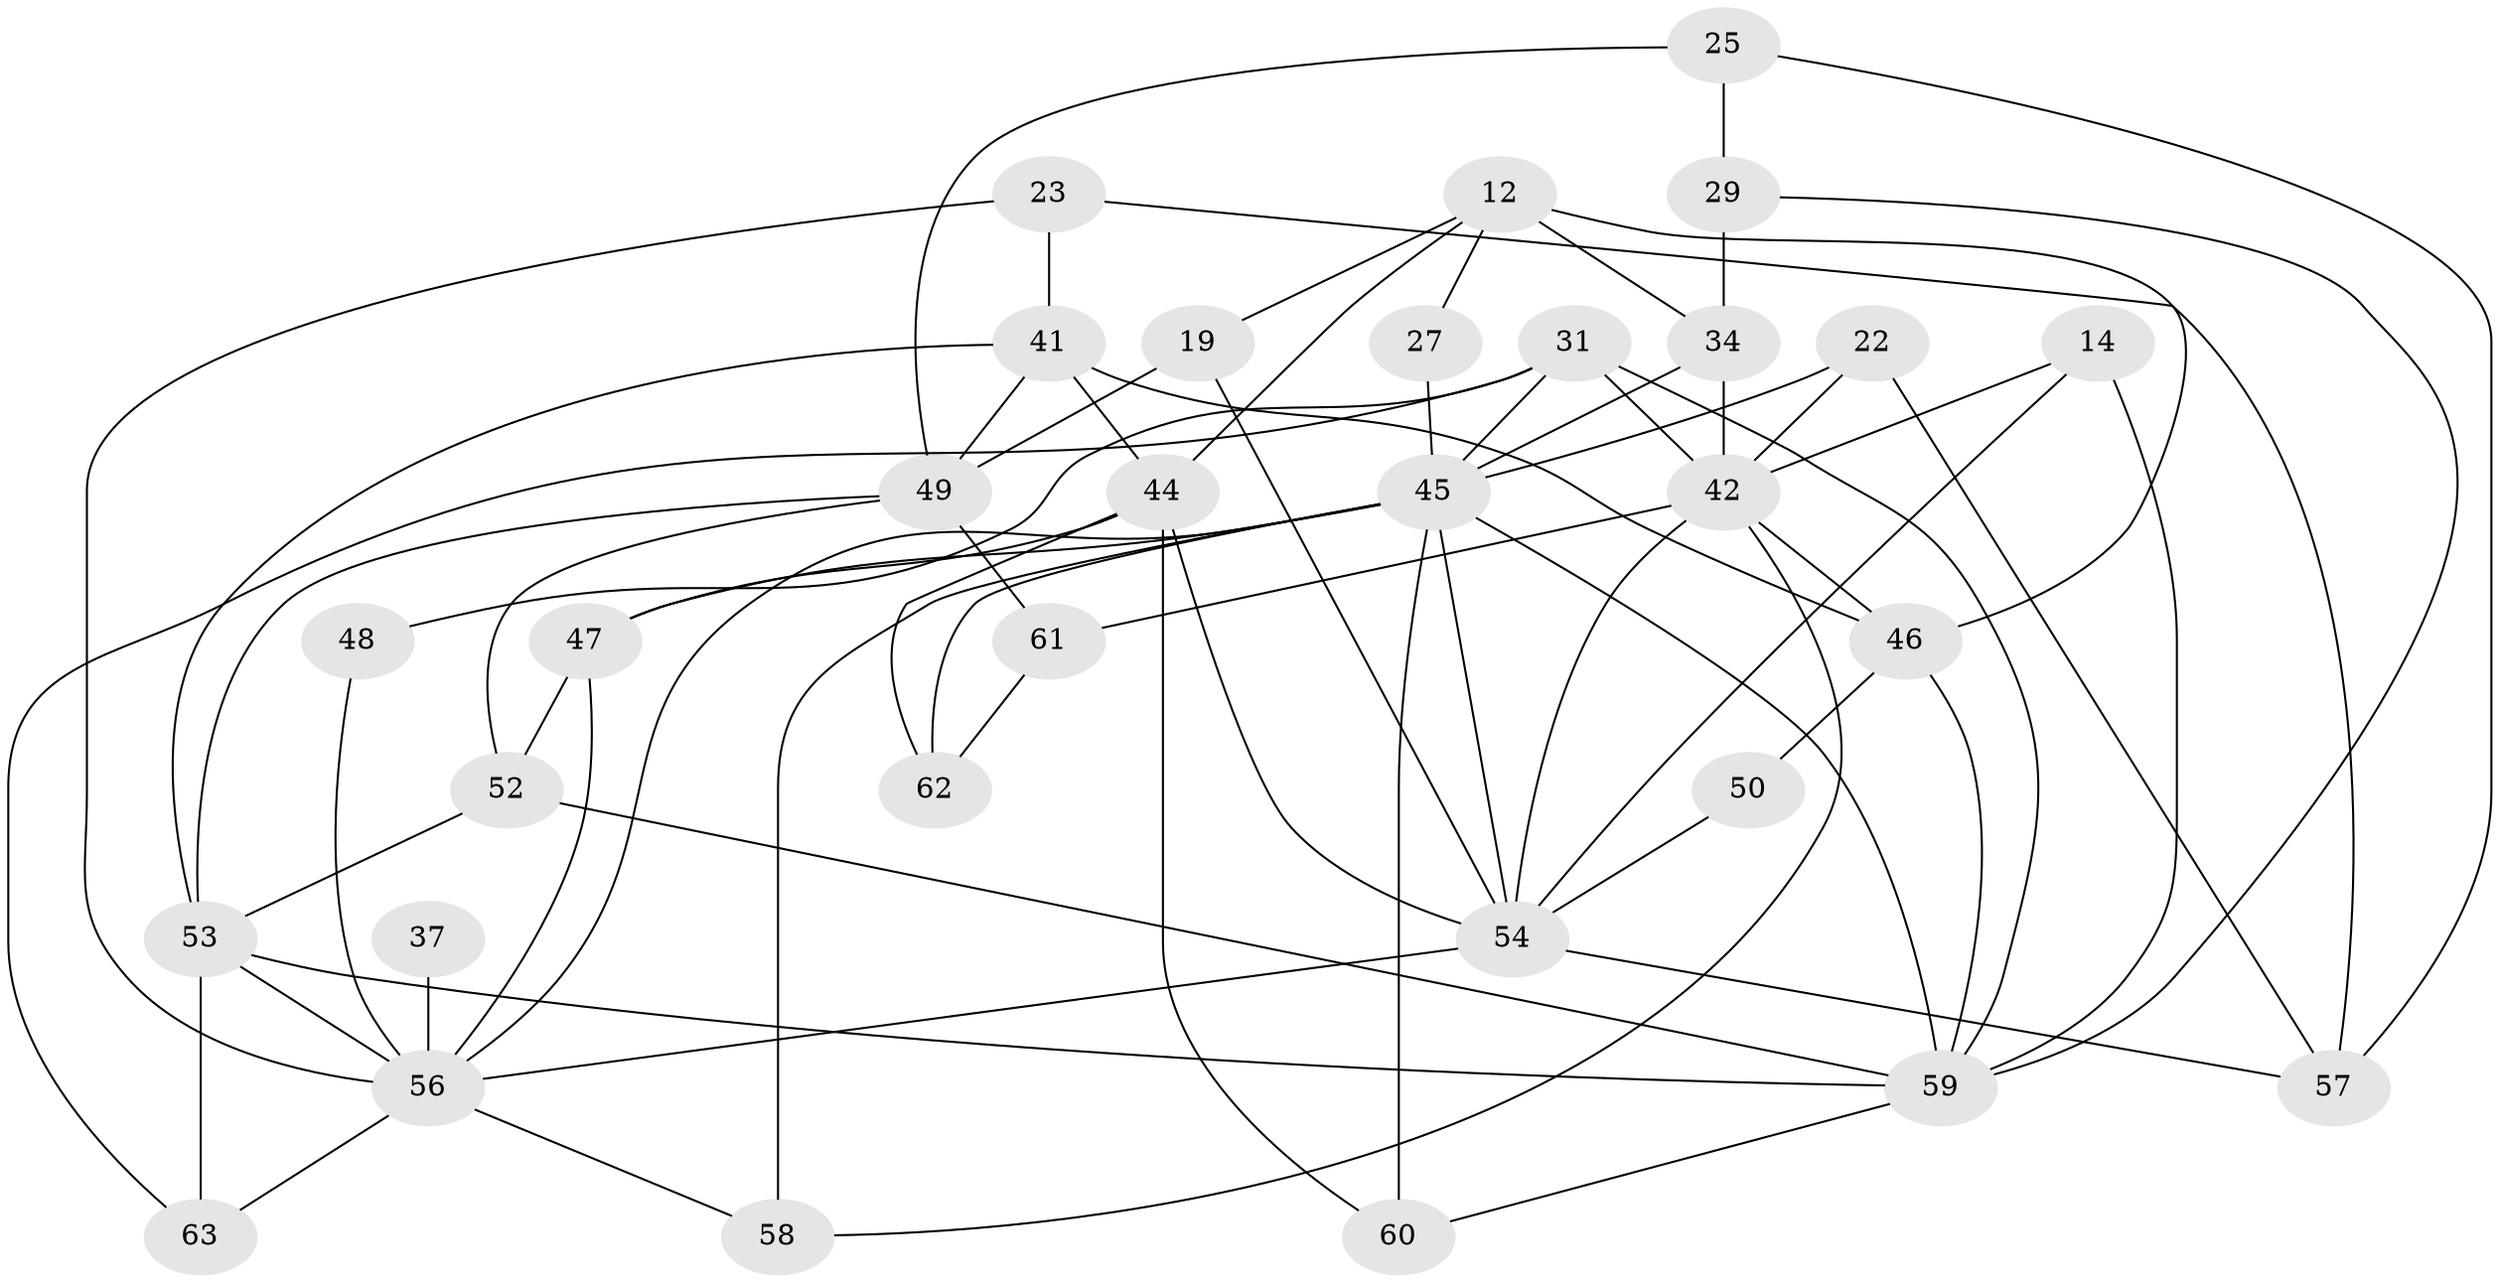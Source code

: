 // original degree distribution, {6: 0.14285714285714285, 3: 0.31746031746031744, 4: 0.2222222222222222, 5: 0.1111111111111111, 2: 0.14285714285714285, 7: 0.047619047619047616, 8: 0.015873015873015872}
// Generated by graph-tools (version 1.1) at 2025/50/03/09/25 04:50:35]
// undirected, 31 vertices, 69 edges
graph export_dot {
graph [start="1"]
  node [color=gray90,style=filled];
  12;
  14 [super="+10"];
  19;
  22;
  23;
  25;
  27;
  29 [super="+20"];
  31 [super="+9"];
  34 [super="+32"];
  37;
  41 [super="+11"];
  42 [super="+3"];
  44 [super="+7"];
  45 [super="+39+28+18+21"];
  46;
  47 [super="+15"];
  48;
  49 [super="+2+30"];
  50;
  52 [super="+40"];
  53 [super="+51+17"];
  54 [super="+36"];
  56 [super="+24+55"];
  57 [super="+5"];
  58 [super="+43"];
  59 [super="+33"];
  60;
  61;
  62;
  63;
  12 -- 34 [weight=2];
  12 -- 19;
  12 -- 27;
  12 -- 46;
  12 -- 44;
  14 -- 59 [weight=2];
  14 -- 42 [weight=2];
  14 -- 54;
  19 -- 54;
  19 -- 49;
  22 -- 57;
  22 -- 42;
  22 -- 45 [weight=2];
  23 -- 41;
  23 -- 57;
  23 -- 56;
  25 -- 57;
  25 -- 29;
  25 -- 49;
  27 -- 45;
  29 -- 34 [weight=2];
  29 -- 59;
  31 -- 48;
  31 -- 42;
  31 -- 59 [weight=2];
  31 -- 45;
  31 -- 63;
  34 -- 42 [weight=2];
  34 -- 45 [weight=2];
  37 -- 56 [weight=2];
  41 -- 49;
  41 -- 44 [weight=2];
  41 -- 46;
  41 -- 53 [weight=2];
  42 -- 54 [weight=2];
  42 -- 46;
  42 -- 61;
  42 -- 58;
  44 -- 54 [weight=2];
  44 -- 60;
  44 -- 62;
  44 -- 47;
  45 -- 58 [weight=4];
  45 -- 60;
  45 -- 56;
  45 -- 54 [weight=3];
  45 -- 62;
  45 -- 47 [weight=2];
  45 -- 59;
  46 -- 50;
  46 -- 59;
  47 -- 52;
  47 -- 56 [weight=2];
  48 -- 56;
  49 -- 52;
  49 -- 61;
  49 -- 53;
  50 -- 54;
  52 -- 59 [weight=2];
  52 -- 53;
  53 -- 56 [weight=3];
  53 -- 59 [weight=2];
  53 -- 63;
  54 -- 57 [weight=2];
  54 -- 56;
  56 -- 63;
  56 -- 58;
  59 -- 60;
  61 -- 62;
}
